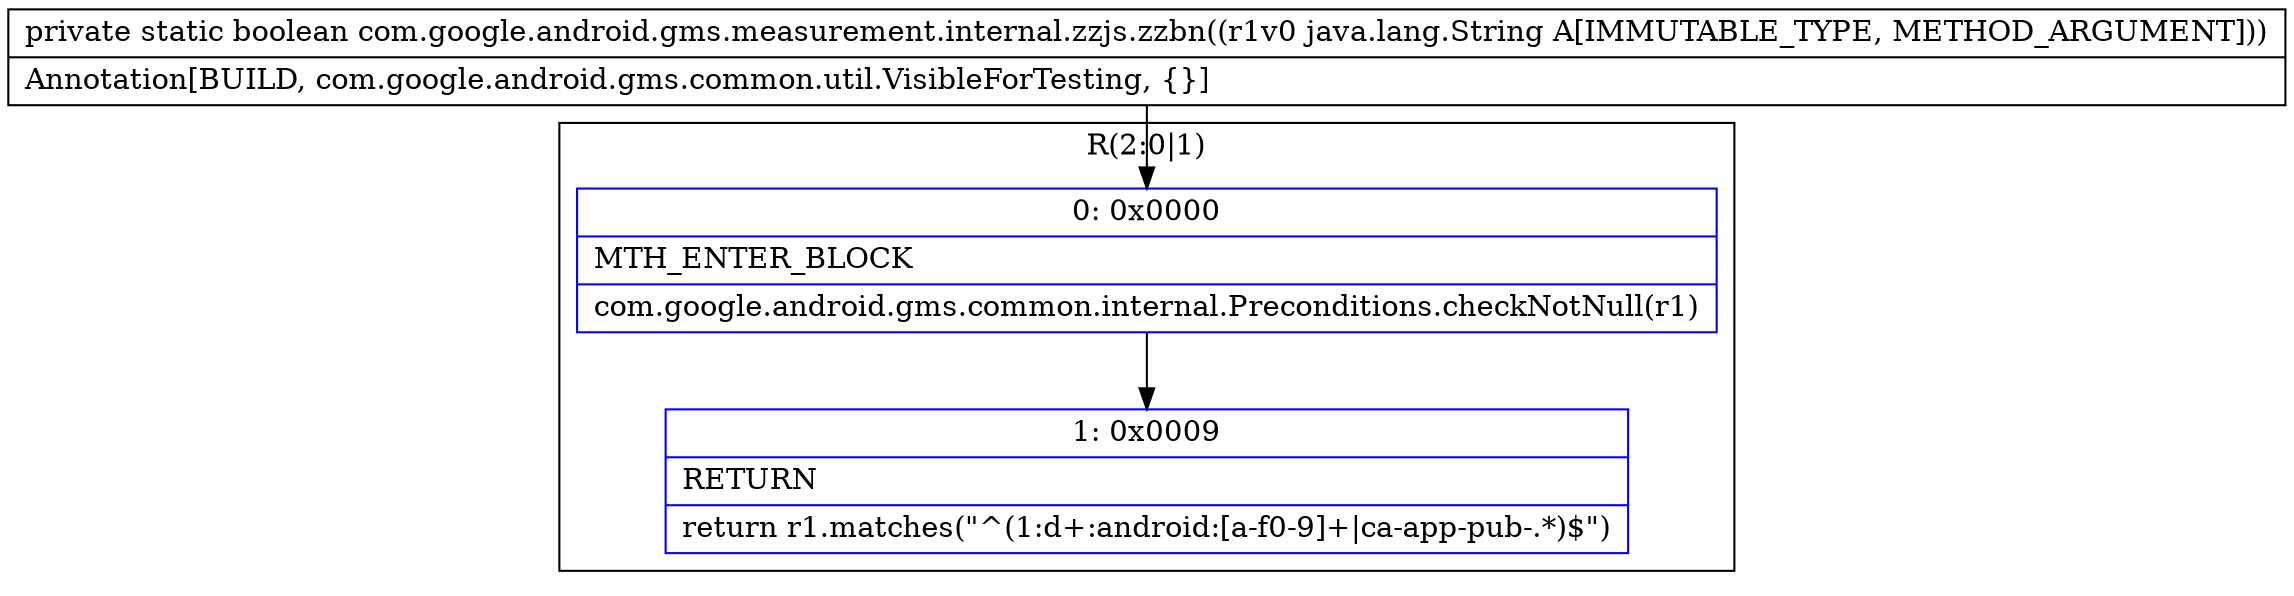 digraph "CFG forcom.google.android.gms.measurement.internal.zzjs.zzbn(Ljava\/lang\/String;)Z" {
subgraph cluster_Region_2051386504 {
label = "R(2:0|1)";
node [shape=record,color=blue];
Node_0 [shape=record,label="{0\:\ 0x0000|MTH_ENTER_BLOCK\l|com.google.android.gms.common.internal.Preconditions.checkNotNull(r1)\l}"];
Node_1 [shape=record,label="{1\:\ 0x0009|RETURN\l|return r1.matches(\"^(1:d+:android:[a\-f0\-9]+\|ca\-app\-pub\-.*)$\")\l}"];
}
MethodNode[shape=record,label="{private static boolean com.google.android.gms.measurement.internal.zzjs.zzbn((r1v0 java.lang.String A[IMMUTABLE_TYPE, METHOD_ARGUMENT]))  | Annotation[BUILD, com.google.android.gms.common.util.VisibleForTesting, \{\}]\l}"];
MethodNode -> Node_0;
Node_0 -> Node_1;
}

